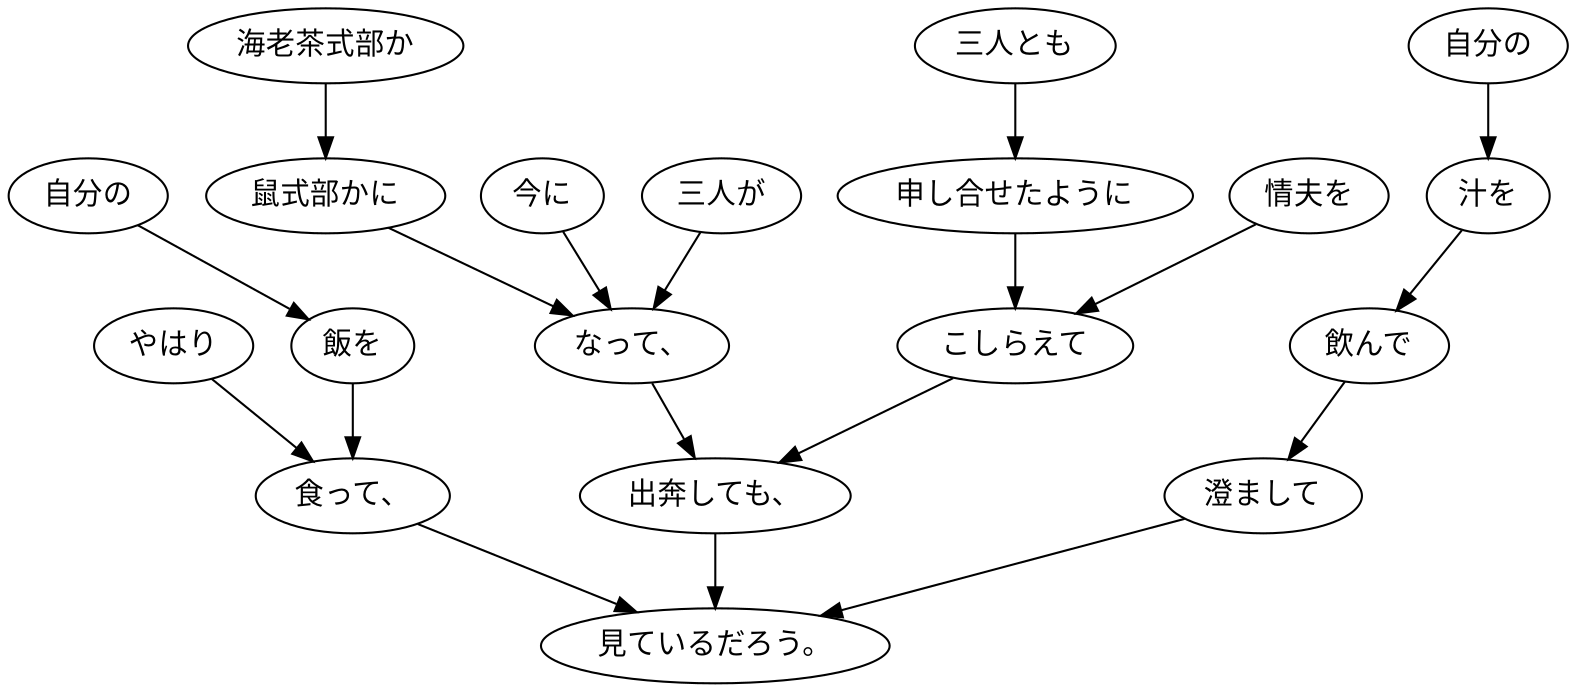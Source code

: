 digraph graph6661 {
	node0 [label="今に"];
	node1 [label="三人が"];
	node2 [label="海老茶式部か"];
	node3 [label="鼠式部かに"];
	node4 [label="なって、"];
	node5 [label="三人とも"];
	node6 [label="申し合せたように"];
	node7 [label="情夫を"];
	node8 [label="こしらえて"];
	node9 [label="出奔しても、"];
	node10 [label="やはり"];
	node11 [label="自分の"];
	node12 [label="飯を"];
	node13 [label="食って、"];
	node14 [label="自分の"];
	node15 [label="汁を"];
	node16 [label="飲んで"];
	node17 [label="澄まして"];
	node18 [label="見ているだろう。"];
	node0 -> node4;
	node1 -> node4;
	node2 -> node3;
	node3 -> node4;
	node4 -> node9;
	node5 -> node6;
	node6 -> node8;
	node7 -> node8;
	node8 -> node9;
	node9 -> node18;
	node10 -> node13;
	node11 -> node12;
	node12 -> node13;
	node13 -> node18;
	node14 -> node15;
	node15 -> node16;
	node16 -> node17;
	node17 -> node18;
}
